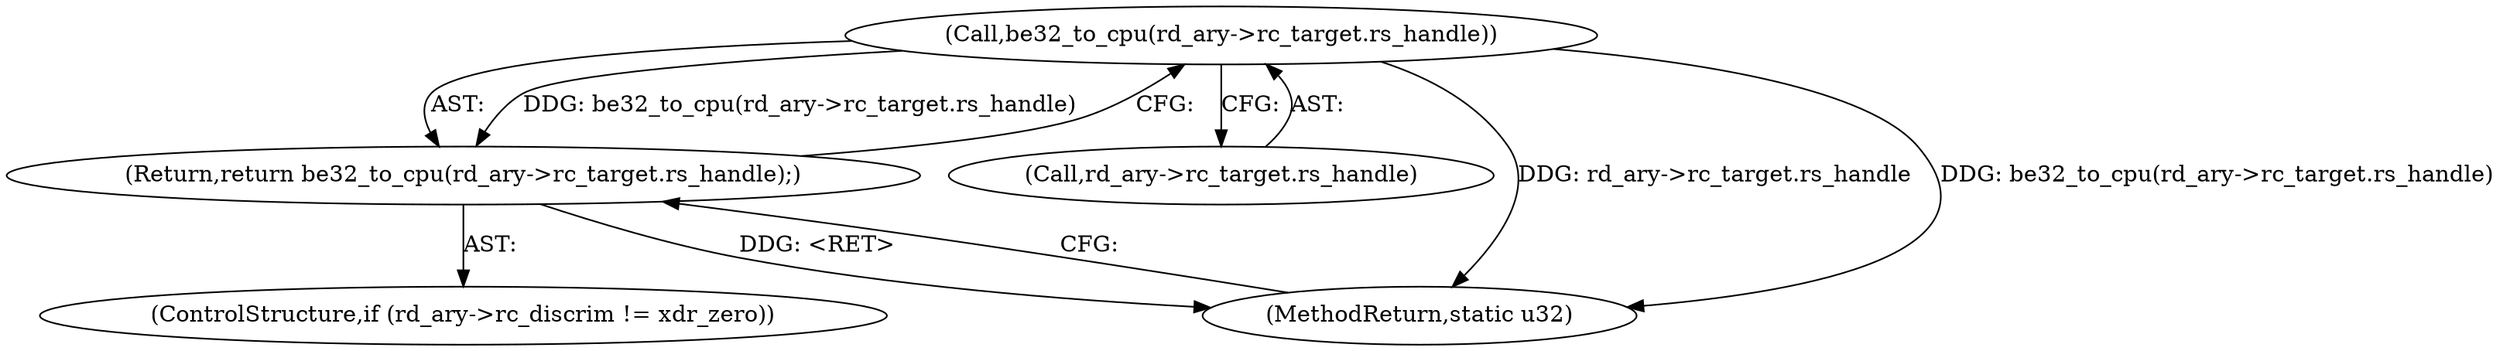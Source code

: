 digraph "1_linux_c70422f760c120480fee4de6c38804c72aa26bc1_36@pointer" {
"1000126" [label="(Call,be32_to_cpu(rd_ary->rc_target.rs_handle))"];
"1000125" [label="(Return,return be32_to_cpu(rd_ary->rc_target.rs_handle);)"];
"1000125" [label="(Return,return be32_to_cpu(rd_ary->rc_target.rs_handle);)"];
"1000127" [label="(Call,rd_ary->rc_target.rs_handle)"];
"1000119" [label="(ControlStructure,if (rd_ary->rc_discrim != xdr_zero))"];
"1000180" [label="(MethodReturn,static u32)"];
"1000126" [label="(Call,be32_to_cpu(rd_ary->rc_target.rs_handle))"];
"1000126" -> "1000125"  [label="AST: "];
"1000126" -> "1000127"  [label="CFG: "];
"1000127" -> "1000126"  [label="AST: "];
"1000125" -> "1000126"  [label="CFG: "];
"1000126" -> "1000180"  [label="DDG: rd_ary->rc_target.rs_handle"];
"1000126" -> "1000180"  [label="DDG: be32_to_cpu(rd_ary->rc_target.rs_handle)"];
"1000126" -> "1000125"  [label="DDG: be32_to_cpu(rd_ary->rc_target.rs_handle)"];
"1000125" -> "1000119"  [label="AST: "];
"1000180" -> "1000125"  [label="CFG: "];
"1000125" -> "1000180"  [label="DDG: <RET>"];
}
